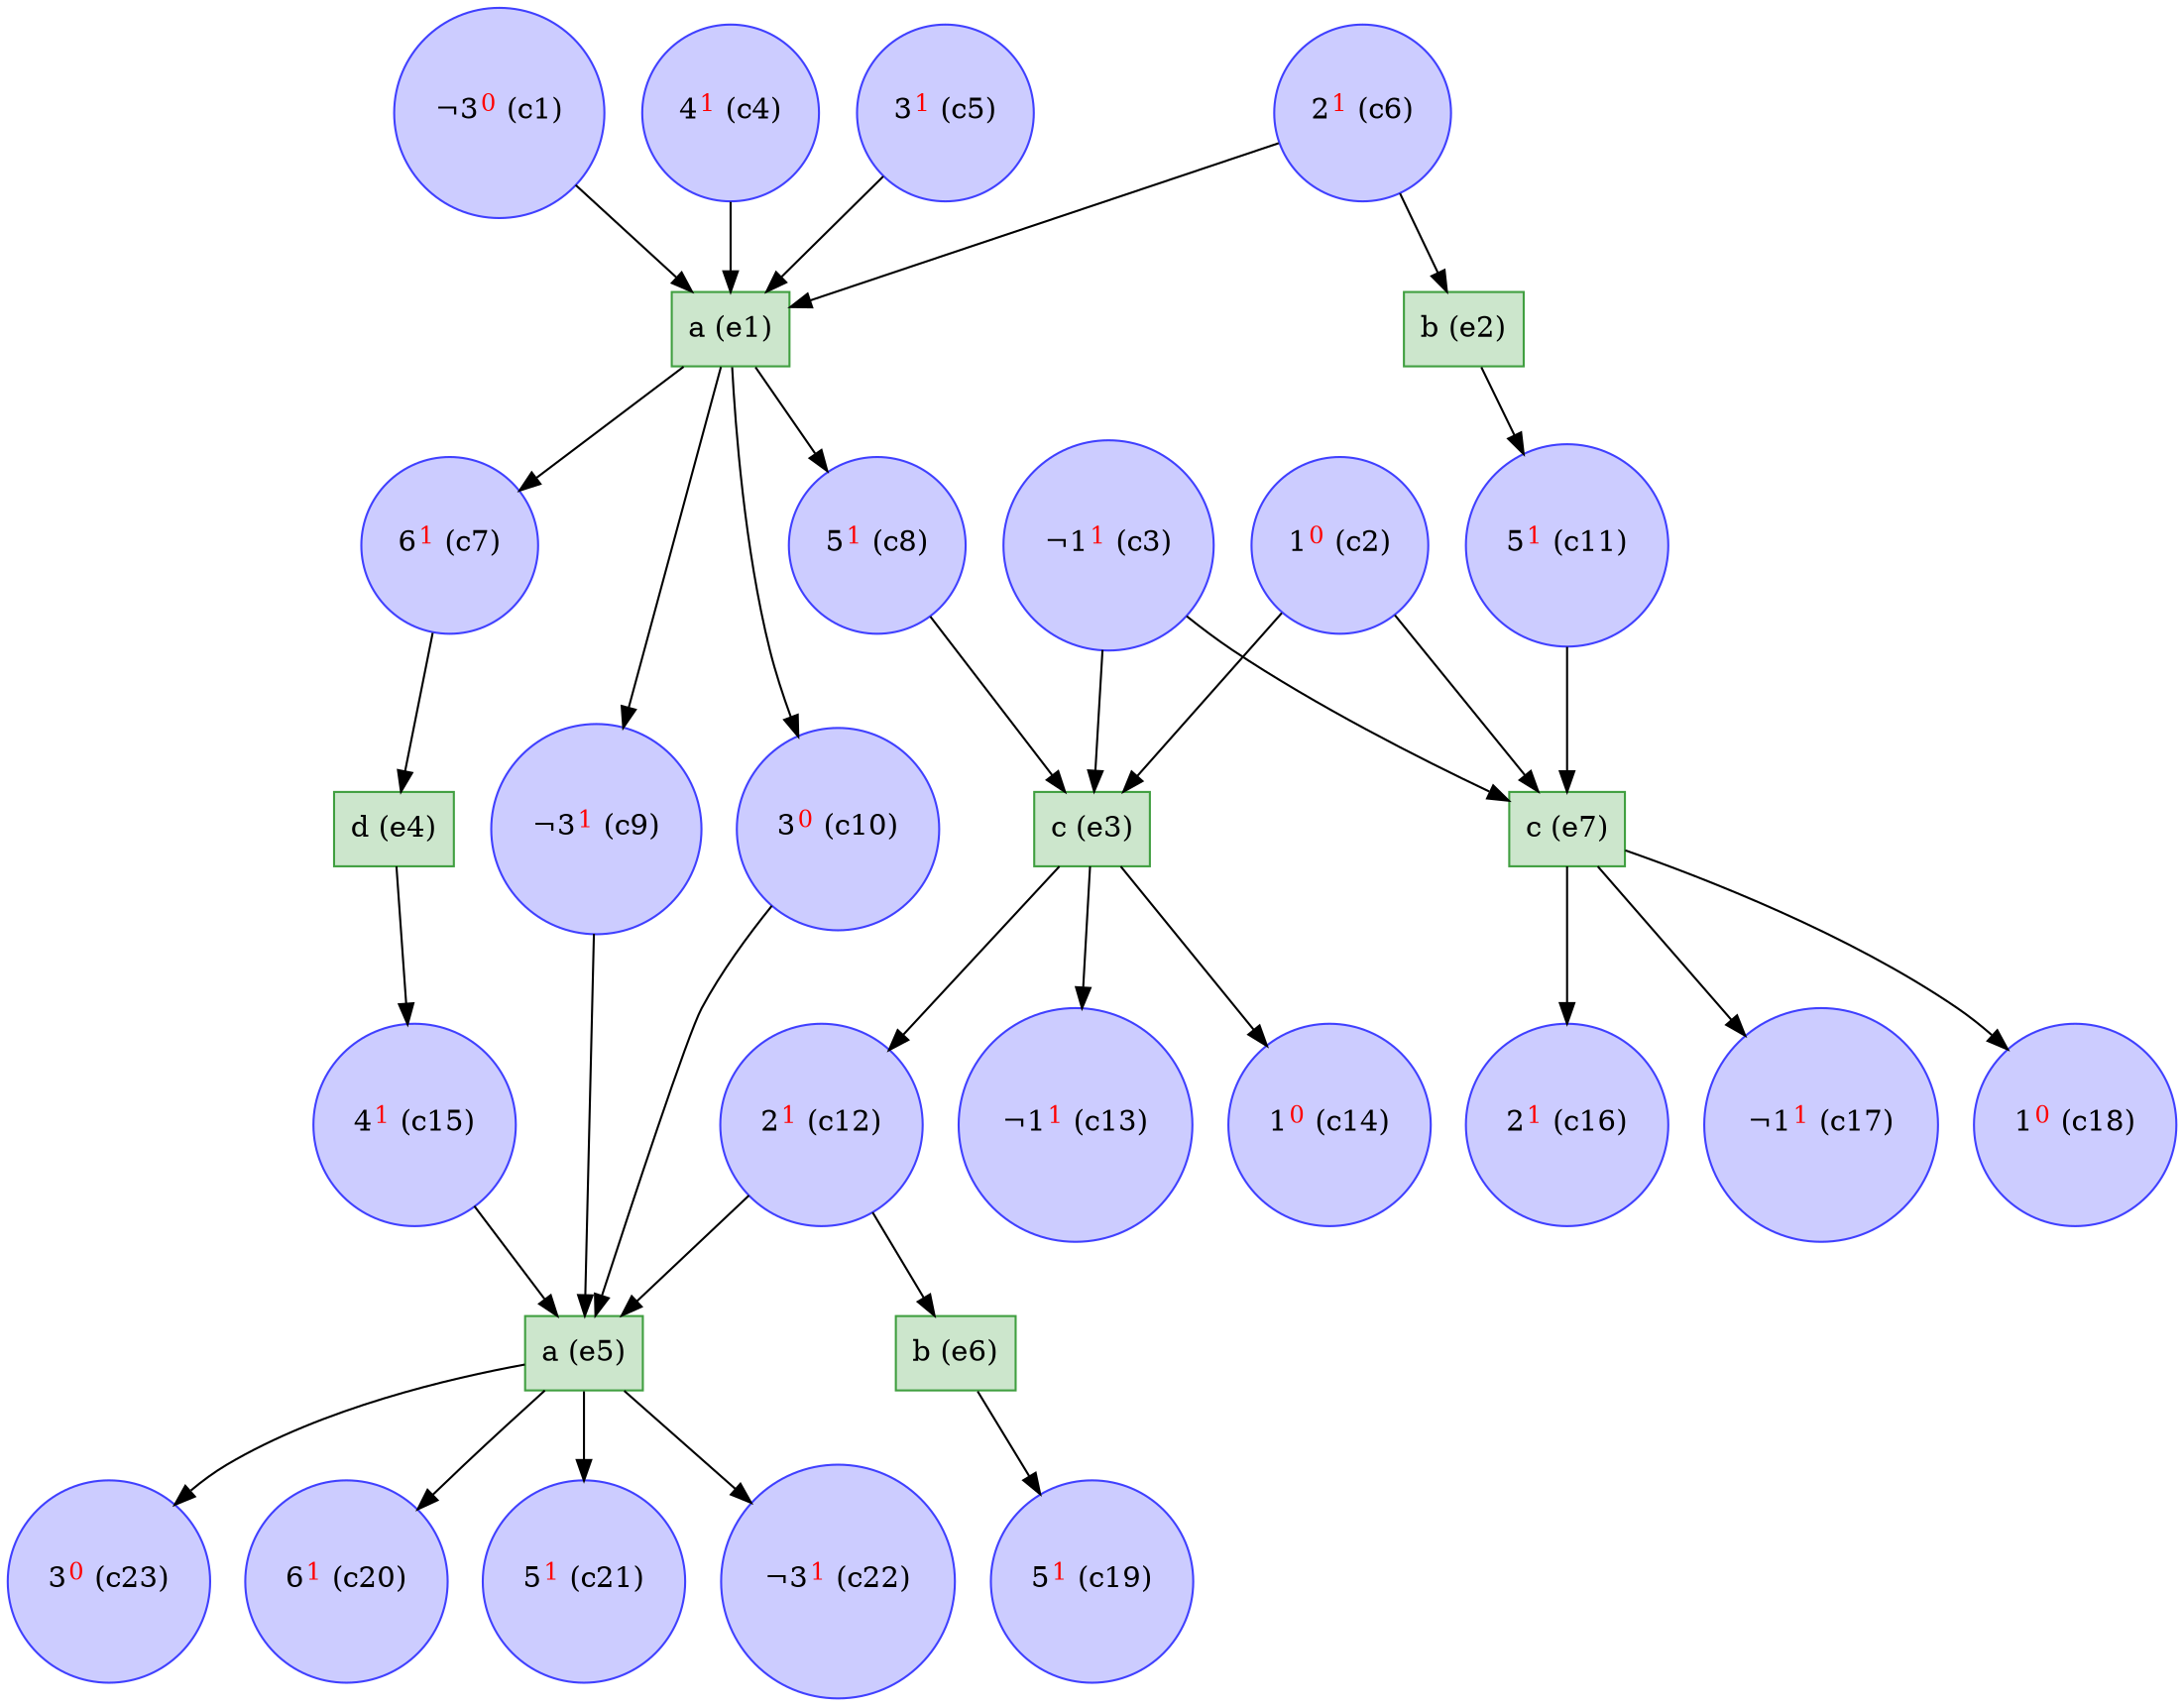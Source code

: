 digraph test {
  c1 -> e1;
  c2 -> e7;
  c2 -> e3;
  c3 -> e7;
  c3 -> e3;
  c4 -> e1;
  c5 -> e1;
  c6 -> e2;
  c6 -> e1;
  e1 -> c7;
  c7 -> e4;
  e1 -> c8;
  c8 -> e3;
  e1 -> c9;
  c9 -> e5;
  e1 -> c10;
  c10 -> e5;
  e2 -> c11;
  c11 -> e7;
  e3 -> c12;
  c12 -> e5;
  c12 -> e6;
  e3 -> c13;
  e3 -> c14;
  e4 -> c15;
  c15 -> e5;
  e7 -> c16;
  e7 -> c17;
  e7 -> c18;
  e6 -> c19;
  e5 -> c20;
  e5 -> c21;
  e5 -> c22;
  e5 -> c23;
  c1 [color="#4040ff" fillcolor="#ccccff" label= <¬3<FONT COLOR="red"><SUP>0</SUP></FONT>&nbsp;(c1)> shape=circle style=filled];
  c2 [color="#4040ff" fillcolor="#ccccff" label= <1<FONT COLOR="red"><SUP>0</SUP></FONT>&nbsp;(c2)> shape=circle style=filled];
  c3 [color="#4040ff" fillcolor="#ccccff" label= <¬1<FONT COLOR="red"><SUP>1</SUP></FONT>&nbsp;(c3)> shape=circle style=filled];
  c4 [color="#4040ff" fillcolor="#ccccff" label= <4<FONT COLOR="red"><SUP>1</SUP></FONT>&nbsp;(c4)> shape=circle style=filled];
  c5 [color="#4040ff" fillcolor="#ccccff" label= <3<FONT COLOR="red"><SUP>1</SUP></FONT>&nbsp;(c5)> shape=circle style=filled];
  c6 [color="#4040ff" fillcolor="#ccccff" label= <2<FONT COLOR="red"><SUP>1</SUP></FONT>&nbsp;(c6)> shape=circle style=filled];
  c7 [color="#4040ff" fillcolor="#ccccff" label= <6<FONT COLOR="red"><SUP>1</SUP></FONT>&nbsp;(c7)> shape=circle style=filled];
  c8 [color="#4040ff" fillcolor="#ccccff" label= <5<FONT COLOR="red"><SUP>1</SUP></FONT>&nbsp;(c8)> shape=circle style=filled];
  c9 [color="#4040ff" fillcolor="#ccccff" label= <¬3<FONT COLOR="red"><SUP>1</SUP></FONT>&nbsp;(c9)> shape=circle style=filled];
  c10 [color="#4040ff" fillcolor="#ccccff" label= <3<FONT COLOR="red"><SUP>0</SUP></FONT>&nbsp;(c10)> shape=circle style=filled];
  c11 [color="#4040ff" fillcolor="#ccccff" label= <5<FONT COLOR="red"><SUP>1</SUP></FONT>&nbsp;(c11)> shape=circle style=filled];
  c12 [color="#4040ff" fillcolor="#ccccff" label= <2<FONT COLOR="red"><SUP>1</SUP></FONT>&nbsp;(c12)> shape=circle style=filled];
  c13 [color="#4040ff" fillcolor="#ccccff" label= <¬1<FONT COLOR="red"><SUP>1</SUP></FONT>&nbsp;(c13)> shape=circle style=filled];
  c14 [color="#4040ff" fillcolor="#ccccff" label= <1<FONT COLOR="red"><SUP>0</SUP></FONT>&nbsp;(c14)> shape=circle style=filled];
  c15 [color="#4040ff" fillcolor="#ccccff" label= <4<FONT COLOR="red"><SUP>1</SUP></FONT>&nbsp;(c15)> shape=circle style=filled];
  c16 [color="#4040ff" fillcolor="#ccccff" label= <2<FONT COLOR="red"><SUP>1</SUP></FONT>&nbsp;(c16)> shape=circle style=filled];
  c17 [color="#4040ff" fillcolor="#ccccff" label= <¬1<FONT COLOR="red"><SUP>1</SUP></FONT>&nbsp;(c17)> shape=circle style=filled];
  c18 [color="#4040ff" fillcolor="#ccccff" label= <1<FONT COLOR="red"><SUP>0</SUP></FONT>&nbsp;(c18)> shape=circle style=filled];
  c19 [color="#4040ff" fillcolor="#ccccff" label= <5<FONT COLOR="red"><SUP>1</SUP></FONT>&nbsp;(c19)> shape=circle style=filled];
  c20 [color="#4040ff" fillcolor="#ccccff" label= <6<FONT COLOR="red"><SUP>1</SUP></FONT>&nbsp;(c20)> shape=circle style=filled];
  c21 [color="#4040ff" fillcolor="#ccccff" label= <5<FONT COLOR="red"><SUP>1</SUP></FONT>&nbsp;(c21)> shape=circle style=filled];
  c22 [color="#4040ff" fillcolor="#ccccff" label= <¬3<FONT COLOR="red"><SUP>1</SUP></FONT>&nbsp;(c22)> shape=circle style=filled];
  c23 [color="#4040ff" fillcolor="#ccccff" label= <3<FONT COLOR="red"><SUP>0</SUP></FONT>&nbsp;(c23)> shape=circle style=filled];
  e1 [color="#409f40" fillcolor="#cce6cc" label="a (e1)" shape=box style=filled];
  e2 [color="#409f40" fillcolor="#cce6cc" label="b (e2)" shape=box style=filled];
  e3 [color="#409f40" fillcolor="#cce6cc" label="c (e3)" shape=box style=filled];
  e4 [color="#409f40" fillcolor="#cce6cc" label="d (e4)" shape=box style=filled];
  e5 [color="#409f40" fillcolor="#cce6cc" label="a (e5)" shape=box style=filled];
  e6 [color="#409f40" fillcolor="#cce6cc" label="b (e6)" shape=box style=filled];
  e7 [color="#409f40" fillcolor="#cce6cc" label="c (e7)" shape=box style=filled];
}
